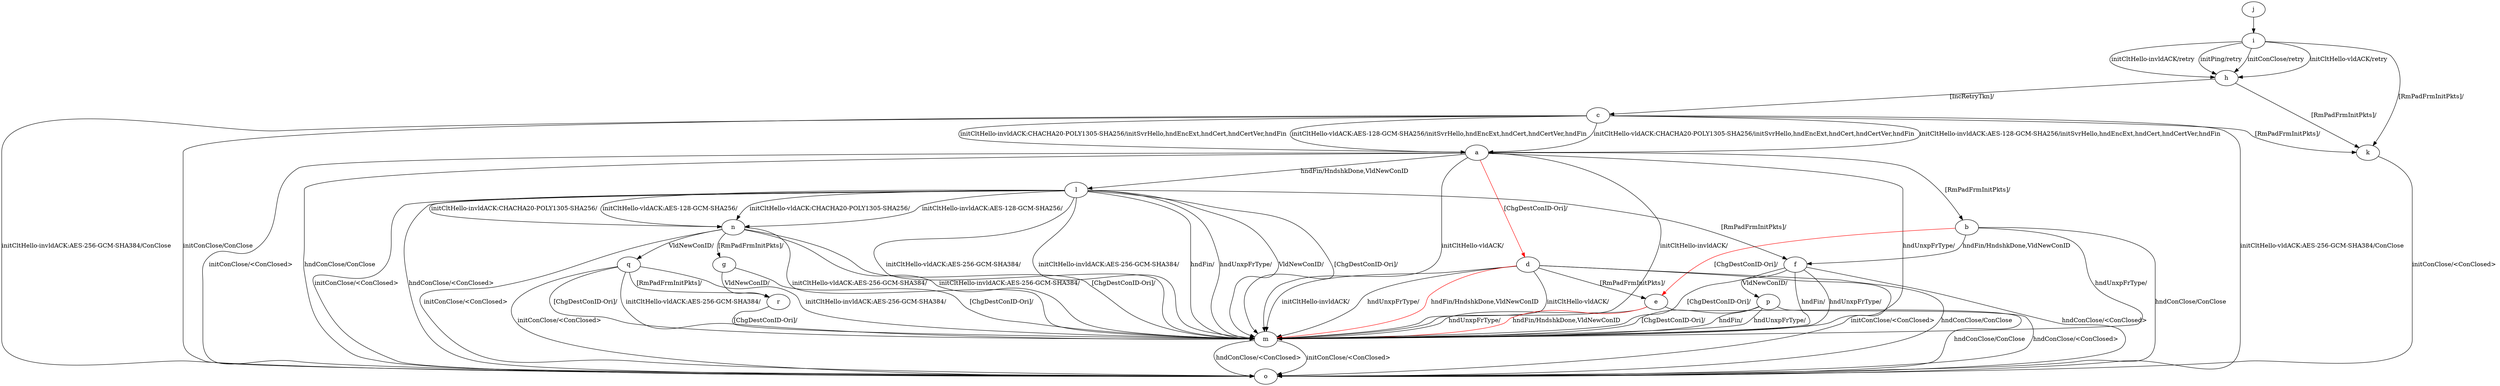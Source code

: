 digraph "" {
	a -> b	[key=0,
		label="[RmPadFrmInitPkts]/ "];
	a -> d	[key=0,
		color=red,
		label="[ChgDestConID-Ori]/ "];
	a -> l	[key=0,
		label="hndFin/HndshkDone,VldNewConID "];
	a -> m	[key=0,
		label="initCltHello-vldACK/ "];
	a -> m	[key=1,
		label="initCltHello-invldACK/ "];
	a -> m	[key=2,
		label="hndUnxpFrType/ "];
	a -> o	[key=0,
		label="initConClose/<ConClosed> "];
	a -> o	[key=1,
		label="hndConClose/ConClose "];
	b -> e	[key=0,
		color=red,
		label="[ChgDestConID-Ori]/ "];
	b -> f	[key=0,
		label="hndFin/HndshkDone,VldNewConID "];
	b -> m	[key=0,
		label="hndUnxpFrType/ "];
	b -> o	[key=0,
		label="hndConClose/ConClose "];
	c -> a	[key=0,
		label="initCltHello-vldACK:AES-128-GCM-SHA256/initSvrHello,hndEncExt,hndCert,hndCertVer,hndFin "];
	c -> a	[key=1,
		label="initCltHello-vldACK:CHACHA20-POLY1305-SHA256/initSvrHello,hndEncExt,hndCert,hndCertVer,hndFin "];
	c -> a	[key=2,
		label="initCltHello-invldACK:AES-128-GCM-SHA256/initSvrHello,hndEncExt,hndCert,hndCertVer,hndFin "];
	c -> a	[key=3,
		label="initCltHello-invldACK:CHACHA20-POLY1305-SHA256/initSvrHello,hndEncExt,hndCert,hndCertVer,hndFin "];
	c -> k	[key=0,
		label="[RmPadFrmInitPkts]/ "];
	c -> o	[key=0,
		label="initConClose/ConClose "];
	c -> o	[key=1,
		label="initCltHello-vldACK:AES-256-GCM-SHA384/ConClose "];
	c -> o	[key=2,
		label="initCltHello-invldACK:AES-256-GCM-SHA384/ConClose "];
	d -> e	[key=0,
		label="[RmPadFrmInitPkts]/ "];
	d -> m	[key=0,
		label="initCltHello-vldACK/ "];
	d -> m	[key=1,
		label="initCltHello-invldACK/ "];
	d -> m	[key=2,
		label="hndUnxpFrType/ "];
	d -> m	[key=3,
		color=red,
		label="hndFin/HndshkDone,VldNewConID "];
	d -> o	[key=0,
		label="initConClose/<ConClosed> "];
	d -> o	[key=1,
		label="hndConClose/ConClose "];
	e -> m	[key=0,
		label="hndUnxpFrType/ "];
	e -> m	[key=1,
		color=red,
		label="hndFin/HndshkDone,VldNewConID "];
	e -> o	[key=0,
		label="hndConClose/ConClose "];
	f -> m	[key=0,
		label="hndFin/ "];
	f -> m	[key=1,
		label="hndUnxpFrType/ "];
	f -> m	[key=2,
		label="[ChgDestConID-Ori]/ "];
	f -> o	[key=0,
		label="hndConClose/<ConClosed> "];
	f -> p	[key=0,
		label="VldNewConID/ "];
	g -> m	[key=0,
		label="[ChgDestConID-Ori]/ "];
	g -> r	[key=0,
		label="VldNewConID/ "];
	h -> c	[key=0,
		label="[IncRetryTkn]/ "];
	h -> k	[key=0,
		label="[RmPadFrmInitPkts]/ "];
	i -> h	[key=0,
		label="initPing/retry "];
	i -> h	[key=1,
		label="initConClose/retry "];
	i -> h	[key=2,
		label="initCltHello-vldACK/retry "];
	i -> h	[key=3,
		label="initCltHello-invldACK/retry "];
	i -> k	[key=0,
		label="[RmPadFrmInitPkts]/ "];
	j -> i	[key=0];
	k -> o	[key=0,
		label="initConClose/<ConClosed> "];
	l -> f	[key=0,
		label="[RmPadFrmInitPkts]/ "];
	l -> m	[key=0,
		label="initCltHello-vldACK:AES-256-GCM-SHA384/ "];
	l -> m	[key=1,
		label="initCltHello-invldACK:AES-256-GCM-SHA384/ "];
	l -> m	[key=2,
		label="hndFin/ "];
	l -> m	[key=3,
		label="hndUnxpFrType/ "];
	l -> m	[key=4,
		label="VldNewConID/ "];
	l -> m	[key=5,
		label="[ChgDestConID-Ori]/ "];
	l -> n	[key=0,
		label="initCltHello-vldACK:AES-128-GCM-SHA256/ "];
	l -> n	[key=1,
		label="initCltHello-vldACK:CHACHA20-POLY1305-SHA256/ "];
	l -> n	[key=2,
		label="initCltHello-invldACK:AES-128-GCM-SHA256/ "];
	l -> n	[key=3,
		label="initCltHello-invldACK:CHACHA20-POLY1305-SHA256/ "];
	l -> o	[key=0,
		label="initConClose/<ConClosed> "];
	l -> o	[key=1,
		label="hndConClose/<ConClosed> "];
	m -> o	[key=0,
		label="initConClose/<ConClosed> "];
	m -> o	[key=1,
		label="hndConClose/<ConClosed> "];
	n -> g	[key=0,
		label="[RmPadFrmInitPkts]/ "];
	n -> m	[key=0,
		label="initCltHello-vldACK:AES-256-GCM-SHA384/ "];
	n -> m	[key=1,
		label="initCltHello-invldACK:AES-256-GCM-SHA384/ "];
	n -> m	[key=2,
		label="[ChgDestConID-Ori]/ "];
	n -> o	[key=0,
		label="initConClose/<ConClosed> "];
	n -> q	[key=0,
		label="VldNewConID/ "];
	p -> m	[key=0,
		label="hndFin/ "];
	p -> m	[key=1,
		label="hndUnxpFrType/ "];
	p -> m	[key=2,
		label="[ChgDestConID-Ori]/ "];
	p -> o	[key=0,
		label="hndConClose/<ConClosed> "];
	q -> m	[key=0,
		label="initCltHello-vldACK:AES-256-GCM-SHA384/ "];
	q -> m	[key=1,
		label="initCltHello-invldACK:AES-256-GCM-SHA384/ "];
	q -> m	[key=2,
		label="[ChgDestConID-Ori]/ "];
	q -> o	[key=0,
		label="initConClose/<ConClosed> "];
	q -> r	[key=0,
		label="[RmPadFrmInitPkts]/ "];
	r -> m	[key=0,
		label="[ChgDestConID-Ori]/ "];
}
